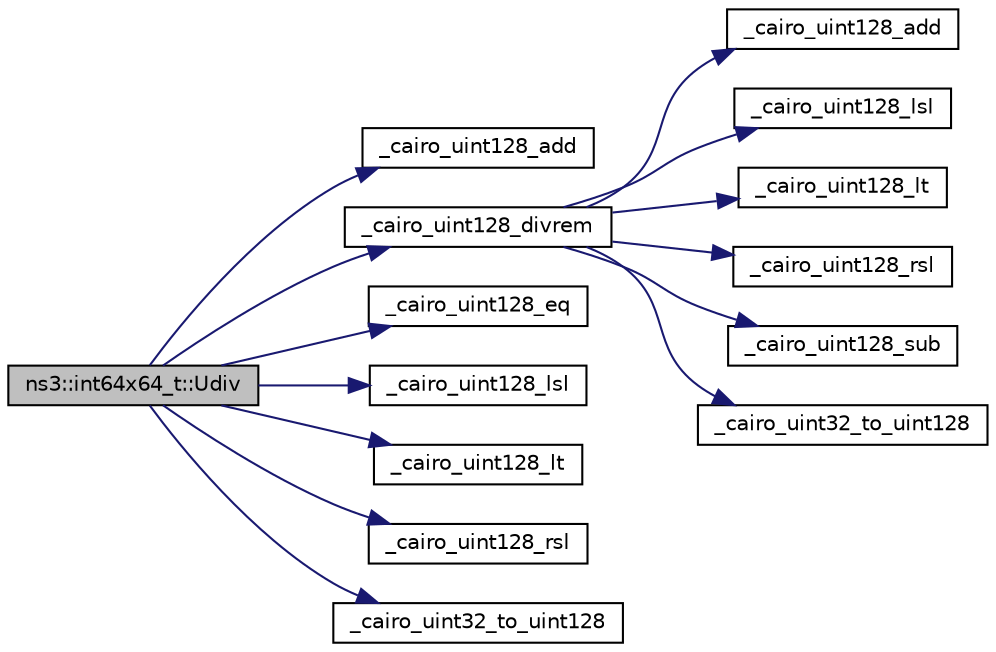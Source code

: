 digraph "ns3::int64x64_t::Udiv"
{
 // LATEX_PDF_SIZE
  edge [fontname="Helvetica",fontsize="10",labelfontname="Helvetica",labelfontsize="10"];
  node [fontname="Helvetica",fontsize="10",shape=record];
  rankdir="LR";
  Node1 [label="ns3::int64x64_t::Udiv",height=0.2,width=0.4,color="black", fillcolor="grey75", style="filled", fontcolor="black",tooltip="Unsigned division of Q64.64 values."];
  Node1 -> Node2 [color="midnightblue",fontsize="10",style="solid",fontname="Helvetica"];
  Node2 [label="_cairo_uint128_add",height=0.2,width=0.4,color="black", fillcolor="white", style="filled",URL="$cairo-wideint-private_8h.html#a4d79ecd928f9309a695c8e8e072c1569",tooltip=" "];
  Node1 -> Node3 [color="midnightblue",fontsize="10",style="solid",fontname="Helvetica"];
  Node3 [label="_cairo_uint128_divrem",height=0.2,width=0.4,color="black", fillcolor="white", style="filled",URL="$cairo-wideint-private_8h.html#ad2c16372c5b65ee5942fef8b10cbd8a2",tooltip=" "];
  Node3 -> Node4 [color="midnightblue",fontsize="10",style="solid",fontname="Helvetica"];
  Node4 [label="_cairo_uint128_add",height=0.2,width=0.4,color="black", fillcolor="white", style="filled",URL="$cairo-wideint_8c.html#ac5ea95d722e772cbae83ad6659a629fe",tooltip=" "];
  Node3 -> Node5 [color="midnightblue",fontsize="10",style="solid",fontname="Helvetica"];
  Node5 [label="_cairo_uint128_lsl",height=0.2,width=0.4,color="black", fillcolor="white", style="filled",URL="$cairo-wideint_8c.html#a0dcc5a4047b43752da4c9a6acd959903",tooltip=" "];
  Node3 -> Node6 [color="midnightblue",fontsize="10",style="solid",fontname="Helvetica"];
  Node6 [label="_cairo_uint128_lt",height=0.2,width=0.4,color="black", fillcolor="white", style="filled",URL="$cairo-wideint_8c.html#aa7f16a7219ad7534bf766af26589de40",tooltip=" "];
  Node3 -> Node7 [color="midnightblue",fontsize="10",style="solid",fontname="Helvetica"];
  Node7 [label="_cairo_uint128_rsl",height=0.2,width=0.4,color="black", fillcolor="white", style="filled",URL="$cairo-wideint_8c.html#a6591001de314b365318db0edc7950fde",tooltip=" "];
  Node3 -> Node8 [color="midnightblue",fontsize="10",style="solid",fontname="Helvetica"];
  Node8 [label="_cairo_uint128_sub",height=0.2,width=0.4,color="black", fillcolor="white", style="filled",URL="$cairo-wideint_8c.html#a4ac7f020e382247e3693fb1597e41fdf",tooltip=" "];
  Node3 -> Node9 [color="midnightblue",fontsize="10",style="solid",fontname="Helvetica"];
  Node9 [label="_cairo_uint32_to_uint128",height=0.2,width=0.4,color="black", fillcolor="white", style="filled",URL="$cairo-wideint_8c.html#a23416e4346eb40467a88a873acc55057",tooltip=" "];
  Node1 -> Node10 [color="midnightblue",fontsize="10",style="solid",fontname="Helvetica"];
  Node10 [label="_cairo_uint128_eq",height=0.2,width=0.4,color="black", fillcolor="white", style="filled",URL="$cairo-wideint-private_8h.html#a4d0501d3553abfd3f078bfaa253bb685",tooltip=" "];
  Node1 -> Node11 [color="midnightblue",fontsize="10",style="solid",fontname="Helvetica"];
  Node11 [label="_cairo_uint128_lsl",height=0.2,width=0.4,color="black", fillcolor="white", style="filled",URL="$cairo-wideint-private_8h.html#ab840030a311c76c6539d199e42c2d027",tooltip=" "];
  Node1 -> Node12 [color="midnightblue",fontsize="10",style="solid",fontname="Helvetica"];
  Node12 [label="_cairo_uint128_lt",height=0.2,width=0.4,color="black", fillcolor="white", style="filled",URL="$cairo-wideint-private_8h.html#ad202a2d2f39d85347ed3a49d9ba81491",tooltip=" "];
  Node1 -> Node13 [color="midnightblue",fontsize="10",style="solid",fontname="Helvetica"];
  Node13 [label="_cairo_uint128_rsl",height=0.2,width=0.4,color="black", fillcolor="white", style="filled",URL="$cairo-wideint-private_8h.html#ac9840e66d67b7cb1daaa552593a7112c",tooltip=" "];
  Node1 -> Node14 [color="midnightblue",fontsize="10",style="solid",fontname="Helvetica"];
  Node14 [label="_cairo_uint32_to_uint128",height=0.2,width=0.4,color="black", fillcolor="white", style="filled",URL="$cairo-wideint-private_8h.html#a75f19188b9a5791ee7b1bbdb14a14b3a",tooltip=" "];
}
